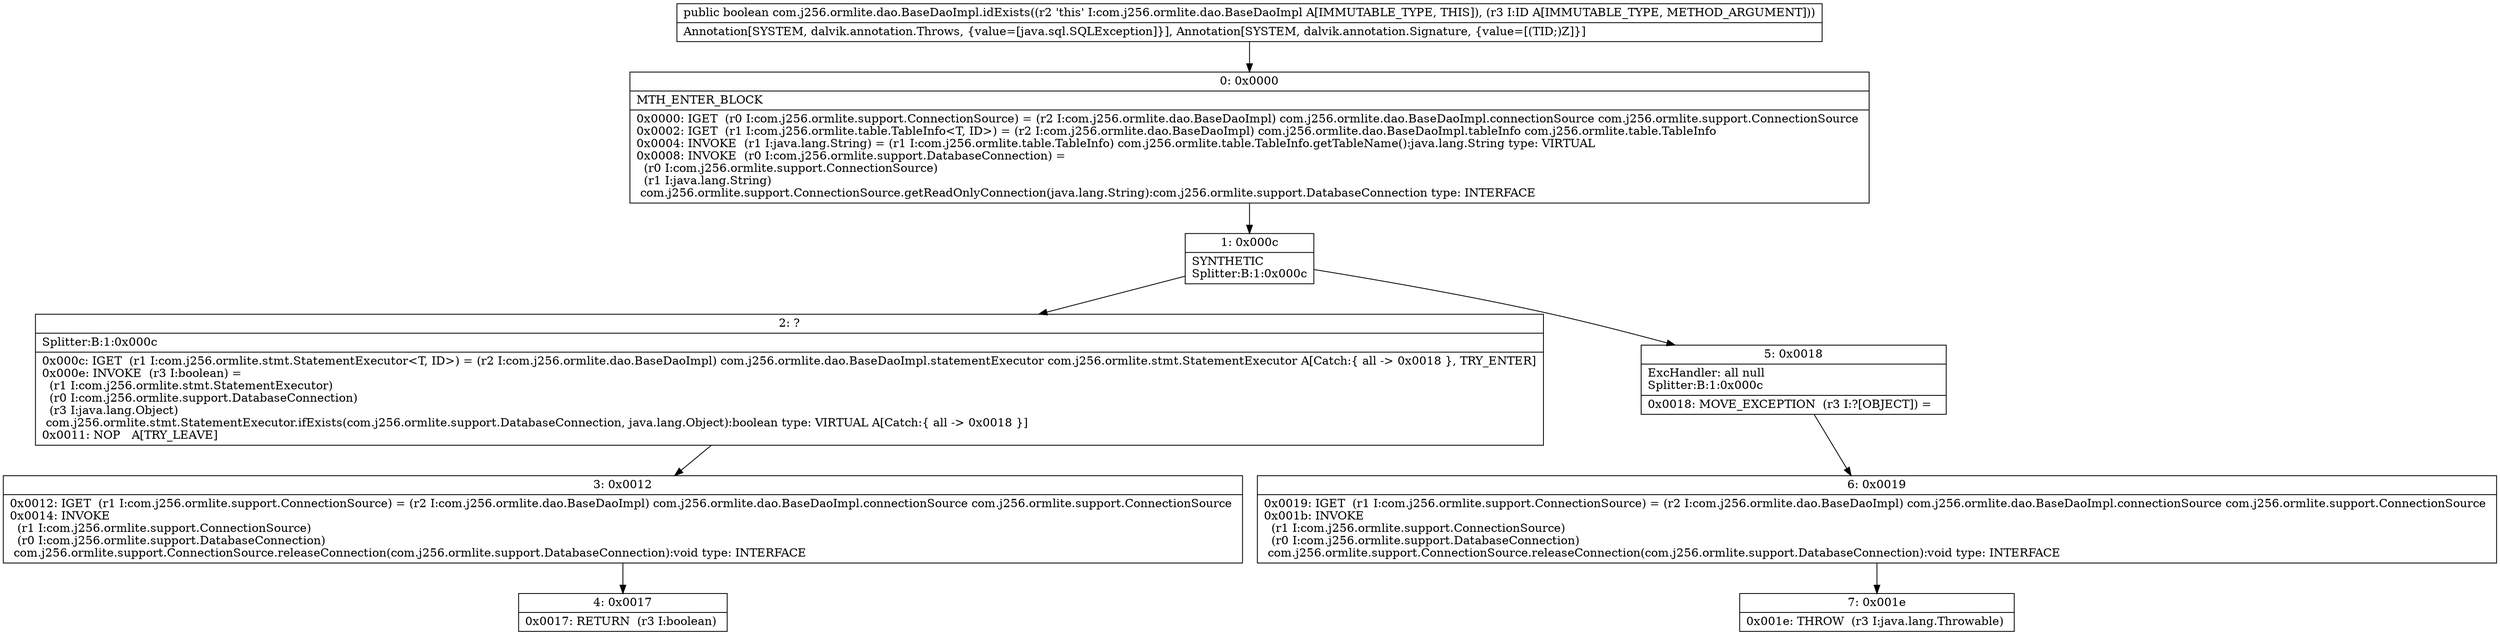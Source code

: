digraph "CFG forcom.j256.ormlite.dao.BaseDaoImpl.idExists(Ljava\/lang\/Object;)Z" {
Node_0 [shape=record,label="{0\:\ 0x0000|MTH_ENTER_BLOCK\l|0x0000: IGET  (r0 I:com.j256.ormlite.support.ConnectionSource) = (r2 I:com.j256.ormlite.dao.BaseDaoImpl) com.j256.ormlite.dao.BaseDaoImpl.connectionSource com.j256.ormlite.support.ConnectionSource \l0x0002: IGET  (r1 I:com.j256.ormlite.table.TableInfo\<T, ID\>) = (r2 I:com.j256.ormlite.dao.BaseDaoImpl) com.j256.ormlite.dao.BaseDaoImpl.tableInfo com.j256.ormlite.table.TableInfo \l0x0004: INVOKE  (r1 I:java.lang.String) = (r1 I:com.j256.ormlite.table.TableInfo) com.j256.ormlite.table.TableInfo.getTableName():java.lang.String type: VIRTUAL \l0x0008: INVOKE  (r0 I:com.j256.ormlite.support.DatabaseConnection) = \l  (r0 I:com.j256.ormlite.support.ConnectionSource)\l  (r1 I:java.lang.String)\l com.j256.ormlite.support.ConnectionSource.getReadOnlyConnection(java.lang.String):com.j256.ormlite.support.DatabaseConnection type: INTERFACE \l}"];
Node_1 [shape=record,label="{1\:\ 0x000c|SYNTHETIC\lSplitter:B:1:0x000c\l}"];
Node_2 [shape=record,label="{2\:\ ?|Splitter:B:1:0x000c\l|0x000c: IGET  (r1 I:com.j256.ormlite.stmt.StatementExecutor\<T, ID\>) = (r2 I:com.j256.ormlite.dao.BaseDaoImpl) com.j256.ormlite.dao.BaseDaoImpl.statementExecutor com.j256.ormlite.stmt.StatementExecutor A[Catch:\{ all \-\> 0x0018 \}, TRY_ENTER]\l0x000e: INVOKE  (r3 I:boolean) = \l  (r1 I:com.j256.ormlite.stmt.StatementExecutor)\l  (r0 I:com.j256.ormlite.support.DatabaseConnection)\l  (r3 I:java.lang.Object)\l com.j256.ormlite.stmt.StatementExecutor.ifExists(com.j256.ormlite.support.DatabaseConnection, java.lang.Object):boolean type: VIRTUAL A[Catch:\{ all \-\> 0x0018 \}]\l0x0011: NOP   A[TRY_LEAVE]\l}"];
Node_3 [shape=record,label="{3\:\ 0x0012|0x0012: IGET  (r1 I:com.j256.ormlite.support.ConnectionSource) = (r2 I:com.j256.ormlite.dao.BaseDaoImpl) com.j256.ormlite.dao.BaseDaoImpl.connectionSource com.j256.ormlite.support.ConnectionSource \l0x0014: INVOKE  \l  (r1 I:com.j256.ormlite.support.ConnectionSource)\l  (r0 I:com.j256.ormlite.support.DatabaseConnection)\l com.j256.ormlite.support.ConnectionSource.releaseConnection(com.j256.ormlite.support.DatabaseConnection):void type: INTERFACE \l}"];
Node_4 [shape=record,label="{4\:\ 0x0017|0x0017: RETURN  (r3 I:boolean) \l}"];
Node_5 [shape=record,label="{5\:\ 0x0018|ExcHandler: all null\lSplitter:B:1:0x000c\l|0x0018: MOVE_EXCEPTION  (r3 I:?[OBJECT]) =  \l}"];
Node_6 [shape=record,label="{6\:\ 0x0019|0x0019: IGET  (r1 I:com.j256.ormlite.support.ConnectionSource) = (r2 I:com.j256.ormlite.dao.BaseDaoImpl) com.j256.ormlite.dao.BaseDaoImpl.connectionSource com.j256.ormlite.support.ConnectionSource \l0x001b: INVOKE  \l  (r1 I:com.j256.ormlite.support.ConnectionSource)\l  (r0 I:com.j256.ormlite.support.DatabaseConnection)\l com.j256.ormlite.support.ConnectionSource.releaseConnection(com.j256.ormlite.support.DatabaseConnection):void type: INTERFACE \l}"];
Node_7 [shape=record,label="{7\:\ 0x001e|0x001e: THROW  (r3 I:java.lang.Throwable) \l}"];
MethodNode[shape=record,label="{public boolean com.j256.ormlite.dao.BaseDaoImpl.idExists((r2 'this' I:com.j256.ormlite.dao.BaseDaoImpl A[IMMUTABLE_TYPE, THIS]), (r3 I:ID A[IMMUTABLE_TYPE, METHOD_ARGUMENT]))  | Annotation[SYSTEM, dalvik.annotation.Throws, \{value=[java.sql.SQLException]\}], Annotation[SYSTEM, dalvik.annotation.Signature, \{value=[(TID;)Z]\}]\l}"];
MethodNode -> Node_0;
Node_0 -> Node_1;
Node_1 -> Node_2;
Node_1 -> Node_5;
Node_2 -> Node_3;
Node_3 -> Node_4;
Node_5 -> Node_6;
Node_6 -> Node_7;
}

